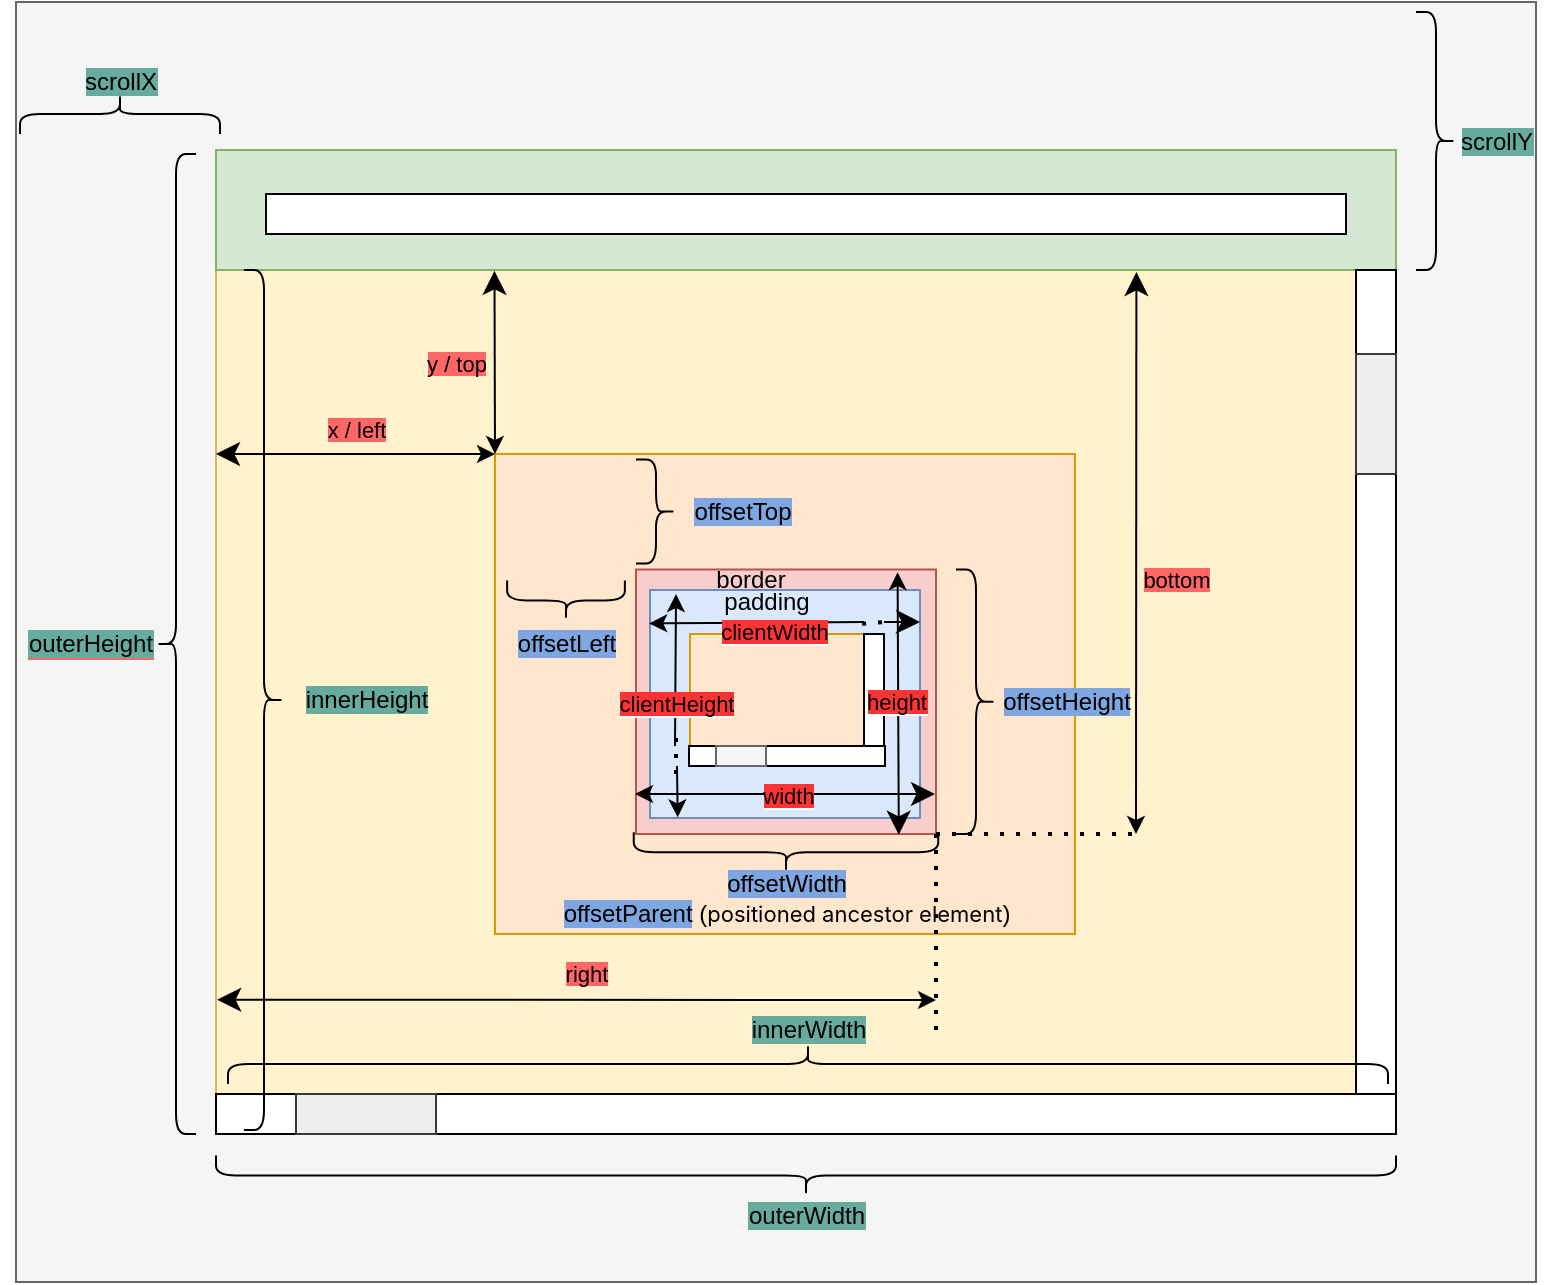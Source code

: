 <mxfile version="20.2.4" type="device"><diagram id="izxtft35HlGfupGOhWi6" name="第 1 页"><mxGraphModel dx="1069" dy="621" grid="1" gridSize="10" guides="1" tooltips="1" connect="1" arrows="1" fold="1" page="1" pageScale="1" pageWidth="827" pageHeight="1169" math="0" shadow="0"><root><mxCell id="0"/><mxCell id="1" parent="0"/><mxCell id="k22yyJ3DEP6YdJ6DzI2h-15" value="" style="rounded=0;whiteSpace=wrap;html=1;fillColor=#f5f5f5;fontColor=#333333;strokeColor=#666666;" vertex="1" parent="1"><mxGeometry x="40" y="84" width="760" height="640" as="geometry"/></mxCell><mxCell id="k22yyJ3DEP6YdJ6DzI2h-1" value="" style="rounded=0;whiteSpace=wrap;html=1;fillColor=#fff2cc;strokeColor=#d6b656;" vertex="1" parent="1"><mxGeometry x="140" y="160" width="590" height="490" as="geometry"/></mxCell><mxCell id="k22yyJ3DEP6YdJ6DzI2h-14" value="" style="rounded=0;whiteSpace=wrap;html=1;fillColor=#d5e8d4;strokeColor=#82b366;" vertex="1" parent="1"><mxGeometry x="140" y="158" width="590" height="60" as="geometry"/></mxCell><mxCell id="k22yyJ3DEP6YdJ6DzI2h-3" value="" style="rounded=0;whiteSpace=wrap;html=1;" vertex="1" parent="1"><mxGeometry x="165" y="180" width="540" height="20" as="geometry"/></mxCell><mxCell id="k22yyJ3DEP6YdJ6DzI2h-16" value="" style="rounded=0;whiteSpace=wrap;html=1;" vertex="1" parent="1"><mxGeometry x="710" y="218" width="20" height="430" as="geometry"/></mxCell><mxCell id="k22yyJ3DEP6YdJ6DzI2h-5" value="" style="rounded=0;whiteSpace=wrap;html=1;fillColor=#eeeeee;strokeColor=#36393d;" vertex="1" parent="1"><mxGeometry x="710" y="260" width="20" height="60" as="geometry"/></mxCell><mxCell id="k22yyJ3DEP6YdJ6DzI2h-17" value="" style="rounded=0;whiteSpace=wrap;html=1;" vertex="1" parent="1"><mxGeometry x="140" y="630" width="590" height="20" as="geometry"/></mxCell><mxCell id="k22yyJ3DEP6YdJ6DzI2h-9" value="" style="rounded=0;whiteSpace=wrap;html=1;fillColor=#eeeeee;strokeColor=#36393d;" vertex="1" parent="1"><mxGeometry x="180" y="630" width="70" height="20" as="geometry"/></mxCell><mxCell id="k22yyJ3DEP6YdJ6DzI2h-10" value="" style="shape=curlyBracket;whiteSpace=wrap;html=1;rounded=1;flipH=1;" vertex="1" parent="1"><mxGeometry x="154" y="218" width="20" height="430" as="geometry"/></mxCell><mxCell id="k22yyJ3DEP6YdJ6DzI2h-32" value="" style="rounded=0;whiteSpace=wrap;html=1;fillColor=#ffe6cc;strokeColor=#d79b00;" vertex="1" parent="1"><mxGeometry x="279.5" y="310" width="290" height="240" as="geometry"/></mxCell><mxCell id="k22yyJ3DEP6YdJ6DzI2h-11" value="&lt;span style=&quot;background-color: rgb(103, 171, 159);&quot;&gt;innerHeight&lt;/span&gt;" style="text;html=1;resizable=0;autosize=1;align=center;verticalAlign=middle;points=[];fillColor=none;strokeColor=none;rounded=0;" vertex="1" parent="1"><mxGeometry x="175" y="418" width="80" height="30" as="geometry"/></mxCell><mxCell id="k22yyJ3DEP6YdJ6DzI2h-21" value="" style="shape=curlyBracket;whiteSpace=wrap;html=1;rounded=1;flipH=1;rotation=0;" vertex="1" parent="1"><mxGeometry x="740" y="89" width="20" height="129" as="geometry"/></mxCell><mxCell id="k22yyJ3DEP6YdJ6DzI2h-22" value="&lt;span style=&quot;background-color: rgb(103, 171, 159);&quot;&gt;scrollY&lt;/span&gt;" style="text;html=1;resizable=0;autosize=1;align=center;verticalAlign=middle;points=[];fillColor=none;strokeColor=none;rounded=0;" vertex="1" parent="1"><mxGeometry x="750" y="138.5" width="60" height="30" as="geometry"/></mxCell><mxCell id="k22yyJ3DEP6YdJ6DzI2h-24" value="" style="rounded=0;whiteSpace=wrap;html=1;fillColor=#f8cecc;strokeColor=#b85450;" vertex="1" parent="1"><mxGeometry x="350" y="367.75" width="150" height="132.25" as="geometry"/></mxCell><mxCell id="k22yyJ3DEP6YdJ6DzI2h-23" value="" style="rounded=0;whiteSpace=wrap;html=1;fillColor=#dae8fc;strokeColor=#6c8ebf;" vertex="1" parent="1"><mxGeometry x="357" y="378" width="135" height="114" as="geometry"/></mxCell><mxCell id="k22yyJ3DEP6YdJ6DzI2h-25" value="" style="rounded=0;whiteSpace=wrap;html=1;fillColor=#ffe6cc;strokeColor=#d79b00;" vertex="1" parent="1"><mxGeometry x="377" y="400" width="97" height="66" as="geometry"/></mxCell><mxCell id="k22yyJ3DEP6YdJ6DzI2h-26" value="border" style="text;html=1;resizable=0;autosize=1;align=center;verticalAlign=middle;points=[];fillColor=none;strokeColor=none;rounded=0;" vertex="1" parent="1"><mxGeometry x="377" y="358" width="60" height="30" as="geometry"/></mxCell><mxCell id="k22yyJ3DEP6YdJ6DzI2h-27" value="padding" style="text;html=1;resizable=0;autosize=1;align=center;verticalAlign=middle;points=[];fillColor=none;strokeColor=none;rounded=0;" vertex="1" parent="1"><mxGeometry x="380" y="369" width="70" height="30" as="geometry"/></mxCell><mxCell id="k22yyJ3DEP6YdJ6DzI2h-28" value="" style="rounded=0;whiteSpace=wrap;html=1;" vertex="1" parent="1"><mxGeometry x="376.5" y="456" width="98" height="10" as="geometry"/></mxCell><mxCell id="k22yyJ3DEP6YdJ6DzI2h-29" value="" style="rounded=0;whiteSpace=wrap;html=1;fillColor=#f5f5f5;fontColor=#333333;strokeColor=#666666;" vertex="1" parent="1"><mxGeometry x="390" y="456" width="25" height="10" as="geometry"/></mxCell><mxCell id="k22yyJ3DEP6YdJ6DzI2h-30" value="" style="shape=curlyBracket;whiteSpace=wrap;html=1;rounded=1;flipH=1;" vertex="1" parent="1"><mxGeometry x="510" y="367.75" width="20" height="132.25" as="geometry"/></mxCell><mxCell id="k22yyJ3DEP6YdJ6DzI2h-31" value="&lt;span style=&quot;background-color: rgb(126, 166, 224);&quot;&gt;offsetHeight&lt;/span&gt;" style="text;html=1;resizable=0;autosize=1;align=center;verticalAlign=middle;points=[];fillColor=none;strokeColor=none;rounded=0;" vertex="1" parent="1"><mxGeometry x="520" y="418.88" width="90" height="30" as="geometry"/></mxCell><mxCell id="k22yyJ3DEP6YdJ6DzI2h-33" value="&lt;p style=&quot;line-height: 1.2;&quot;&gt;&lt;span style=&quot;background-color: rgb(126, 166, 224);&quot;&gt;offsetParent&lt;/span&gt; (&lt;span style=&quot;font-family: Inter, BlinkMacSystemFont, &amp;quot;Segoe UI&amp;quot;, Roboto, Oxygen, Ubuntu, Cantarell, &amp;quot;Fira Sans&amp;quot;, &amp;quot;Droid Sans&amp;quot;, &amp;quot;Helvetica Neue&amp;quot;, sans-serif; text-align: start;&quot;&gt;&lt;font style=&quot;font-size: 11px;&quot;&gt;positioned ancestor element&lt;/font&gt;&lt;/span&gt;)&lt;/p&gt;" style="text;html=1;resizable=0;autosize=1;align=center;verticalAlign=middle;points=[];fillColor=none;strokeColor=none;rounded=0;" vertex="1" parent="1"><mxGeometry x="300" y="515" width="250" height="50" as="geometry"/></mxCell><mxCell id="k22yyJ3DEP6YdJ6DzI2h-36" value="" style="shape=curlyBracket;whiteSpace=wrap;html=1;rounded=1;rotation=-180;" vertex="1" parent="1"><mxGeometry x="350" y="312.75" width="20" height="52" as="geometry"/></mxCell><mxCell id="k22yyJ3DEP6YdJ6DzI2h-37" value="&lt;span style=&quot;background-color: rgb(126, 166, 224);&quot;&gt;offsetTop&lt;/span&gt;" style="text;html=1;resizable=0;autosize=1;align=center;verticalAlign=middle;points=[];fillColor=none;strokeColor=none;rounded=0;" vertex="1" parent="1"><mxGeometry x="367.5" y="323.75" width="70" height="30" as="geometry"/></mxCell><mxCell id="k22yyJ3DEP6YdJ6DzI2h-39" value="" style="endArrow=classic;startArrow=classic;html=1;rounded=0;fontSize=11;fontColor=#000000;endSize=9;entryX=0.236;entryY=1.007;entryDx=0;entryDy=0;exitX=0;exitY=0;exitDx=0;exitDy=0;entryPerimeter=0;" edge="1" parent="1" source="k22yyJ3DEP6YdJ6DzI2h-32" target="k22yyJ3DEP6YdJ6DzI2h-14"><mxGeometry width="50" height="50" relative="1" as="geometry"><mxPoint x="310" y="440" as="sourcePoint"/><mxPoint x="360" y="390" as="targetPoint"/></mxGeometry></mxCell><mxCell id="k22yyJ3DEP6YdJ6DzI2h-40" value="" style="endArrow=classic;startArrow=classic;html=1;rounded=0;fontSize=11;fontColor=#000000;endSize=9;exitX=0;exitY=0;exitDx=0;exitDy=0;" edge="1" parent="1" source="k22yyJ3DEP6YdJ6DzI2h-32"><mxGeometry width="50" height="50" relative="1" as="geometry"><mxPoint x="140" y="310.571" as="sourcePoint"/><mxPoint x="140" y="310" as="targetPoint"/></mxGeometry></mxCell><mxCell id="k22yyJ3DEP6YdJ6DzI2h-42" value="" style="endArrow=classic;startArrow=classic;html=1;rounded=0;fontSize=11;fontColor=#000000;endSize=9;entryX=0.78;entryY=1.016;entryDx=0;entryDy=0;entryPerimeter=0;" edge="1" parent="1" target="k22yyJ3DEP6YdJ6DzI2h-14"><mxGeometry width="50" height="50" relative="1" as="geometry"><mxPoint x="600" y="500" as="sourcePoint"/><mxPoint x="598" y="550" as="targetPoint"/></mxGeometry></mxCell><mxCell id="k22yyJ3DEP6YdJ6DzI2h-44" value="" style="endArrow=none;dashed=1;html=1;dashPattern=1 3;strokeWidth=2;rounded=0;fontSize=11;fontColor=#000000;endSize=9;exitX=1;exitY=1;exitDx=0;exitDy=0;" edge="1" parent="1" source="k22yyJ3DEP6YdJ6DzI2h-24"><mxGeometry width="50" height="50" relative="1" as="geometry"><mxPoint x="620" y="586.69" as="sourcePoint"/><mxPoint x="600" y="500" as="targetPoint"/></mxGeometry></mxCell><mxCell id="k22yyJ3DEP6YdJ6DzI2h-48" value="" style="endArrow=none;dashed=1;html=1;dashPattern=1 3;strokeWidth=2;rounded=0;fontSize=11;fontColor=#000000;endSize=9;exitX=1;exitY=1;exitDx=0;exitDy=0;" edge="1" parent="1" source="k22yyJ3DEP6YdJ6DzI2h-24"><mxGeometry width="50" height="50" relative="1" as="geometry"><mxPoint x="830.2" y="440" as="sourcePoint"/><mxPoint x="500" y="600" as="targetPoint"/></mxGeometry></mxCell><mxCell id="k22yyJ3DEP6YdJ6DzI2h-50" value="" style="endArrow=classic;startArrow=classic;html=1;rounded=0;fontSize=11;fontColor=#000000;endSize=9;entryX=0.001;entryY=0.863;entryDx=0;entryDy=0;entryPerimeter=0;" edge="1" parent="1" target="k22yyJ3DEP6YdJ6DzI2h-1"><mxGeometry width="50" height="50" relative="1" as="geometry"><mxPoint x="500" y="583" as="sourcePoint"/><mxPoint x="400" y="440" as="targetPoint"/></mxGeometry></mxCell><mxCell id="k22yyJ3DEP6YdJ6DzI2h-51" value="&lt;span style=&quot;background-color: rgb(255, 102, 102);&quot;&gt;y / top&lt;/span&gt;" style="text;html=1;resizable=0;autosize=1;align=center;verticalAlign=middle;points=[];fillColor=none;strokeColor=none;rounded=0;labelBackgroundColor=none;fontSize=11;fontColor=#000000;" vertex="1" parent="1"><mxGeometry x="230" y="250" width="60" height="30" as="geometry"/></mxCell><mxCell id="k22yyJ3DEP6YdJ6DzI2h-52" value="&lt;span style=&quot;background-color: rgb(255, 102, 102);&quot;&gt;x / left&lt;/span&gt;" style="text;html=1;resizable=0;autosize=1;align=center;verticalAlign=middle;points=[];fillColor=none;strokeColor=none;rounded=0;labelBackgroundColor=none;fontSize=11;fontColor=#000000;" vertex="1" parent="1"><mxGeometry x="180" y="282.75" width="60" height="30" as="geometry"/></mxCell><mxCell id="k22yyJ3DEP6YdJ6DzI2h-53" value="&lt;span style=&quot;background-color: rgb(255, 102, 102);&quot;&gt;bottom&lt;/span&gt;" style="text;html=1;resizable=0;autosize=1;align=center;verticalAlign=middle;points=[];fillColor=none;strokeColor=none;rounded=0;labelBackgroundColor=none;fontSize=11;fontColor=#000000;" vertex="1" parent="1"><mxGeometry x="590" y="358" width="60" height="30" as="geometry"/></mxCell><mxCell id="k22yyJ3DEP6YdJ6DzI2h-54" value="&lt;span style=&quot;background-color: rgb(255, 102, 102);&quot;&gt;right&lt;/span&gt;" style="text;html=1;resizable=0;autosize=1;align=center;verticalAlign=middle;points=[];fillColor=none;strokeColor=none;rounded=0;labelBackgroundColor=none;fontSize=11;fontColor=#000000;" vertex="1" parent="1"><mxGeometry x="300" y="555" width="50" height="30" as="geometry"/></mxCell><mxCell id="k22yyJ3DEP6YdJ6DzI2h-55" value="" style="shape=curlyBracket;whiteSpace=wrap;html=1;rounded=1;flipH=1;labelBackgroundColor=#7EA6E0;fontSize=11;fontColor=#000000;rotation=90;" vertex="1" parent="1"><mxGeometry x="305" y="353.75" width="20" height="58.88" as="geometry"/></mxCell><mxCell id="k22yyJ3DEP6YdJ6DzI2h-57" value="&lt;span style=&quot;background-color: rgb(126, 166, 224);&quot;&gt;offsetLeft&lt;/span&gt;" style="text;html=1;resizable=0;autosize=1;align=center;verticalAlign=middle;points=[];fillColor=none;strokeColor=none;rounded=0;" vertex="1" parent="1"><mxGeometry x="280" y="390" width="70" height="30" as="geometry"/></mxCell><mxCell id="k22yyJ3DEP6YdJ6DzI2h-58" value="" style="shape=curlyBracket;whiteSpace=wrap;html=1;rounded=1;flipH=1;labelBackgroundColor=#FF6666;fontSize=11;fontColor=#000000;strokeColor=default;rotation=90;" vertex="1" parent="1"><mxGeometry x="425" y="375.75" width="20" height="590" as="geometry"/></mxCell><mxCell id="k22yyJ3DEP6YdJ6DzI2h-59" value="&lt;span style=&quot;background-color: rgb(103, 171, 159);&quot;&gt;outerWidth&lt;/span&gt;" style="text;html=1;resizable=0;autosize=1;align=center;verticalAlign=middle;points=[];fillColor=none;strokeColor=none;rounded=0;flipV=0;" vertex="1" parent="1"><mxGeometry x="395" y="676" width="80" height="30" as="geometry"/></mxCell><mxCell id="k22yyJ3DEP6YdJ6DzI2h-65" value="" style="shape=curlyBracket;whiteSpace=wrap;html=1;rounded=1;labelBackgroundColor=#FF6666;fontSize=11;fontColor=#000000;strokeColor=default;" vertex="1" parent="1"><mxGeometry x="110" y="160" width="20" height="490" as="geometry"/></mxCell><mxCell id="k22yyJ3DEP6YdJ6DzI2h-66" value="&lt;span style=&quot;font-size: 12px; background-color: rgb(103, 171, 159);&quot;&gt;outerHeight&lt;/span&gt;" style="text;html=1;resizable=0;autosize=1;align=center;verticalAlign=middle;points=[];fillColor=none;strokeColor=none;rounded=0;labelBackgroundColor=#FF6666;fontSize=11;fontColor=#000000;" vertex="1" parent="1"><mxGeometry x="32" y="390" width="90" height="30" as="geometry"/></mxCell><mxCell id="k22yyJ3DEP6YdJ6DzI2h-67" value="" style="shape=curlyBracket;whiteSpace=wrap;html=1;rounded=1;flipH=1;labelBackgroundColor=#FF6666;fontSize=11;fontColor=#000000;strokeColor=default;rotation=-90;" vertex="1" parent="1"><mxGeometry x="82" y="90" width="20" height="100" as="geometry"/></mxCell><mxCell id="k22yyJ3DEP6YdJ6DzI2h-69" value="&lt;span style=&quot;background-color: rgb(103, 171, 159);&quot;&gt;scrollX&lt;br&gt;&lt;/span&gt;" style="text;html=1;resizable=0;autosize=1;align=center;verticalAlign=middle;points=[];fillColor=none;strokeColor=none;rounded=0;" vertex="1" parent="1"><mxGeometry x="62" y="108.5" width="60" height="30" as="geometry"/></mxCell><mxCell id="k22yyJ3DEP6YdJ6DzI2h-70" value="" style="endArrow=classic;startArrow=classic;html=1;rounded=0;fontSize=11;fontColor=#000000;endSize=9;exitX=0;exitY=1;exitDx=0;exitDy=0;entryX=1;entryY=1;entryDx=0;entryDy=0;" edge="1" parent="1"><mxGeometry width="50" height="50" relative="1" as="geometry"><mxPoint x="349.5" y="480" as="sourcePoint"/><mxPoint x="499.5" y="480" as="targetPoint"/></mxGeometry></mxCell><mxCell id="k22yyJ3DEP6YdJ6DzI2h-71" value="&lt;span style=&quot;background-color: rgb(255, 51, 51);&quot;&gt;width&lt;/span&gt;" style="edgeLabel;html=1;align=center;verticalAlign=middle;resizable=0;points=[];fontSize=11;fontColor=#000000;" vertex="1" connectable="0" parent="k22yyJ3DEP6YdJ6DzI2h-70"><mxGeometry x="-0.154" y="-1" relative="1" as="geometry"><mxPoint x="13" as="offset"/></mxGeometry></mxCell><mxCell id="k22yyJ3DEP6YdJ6DzI2h-72" value="" style="shape=curlyBracket;whiteSpace=wrap;html=1;rounded=1;flipH=1;rotation=90;" vertex="1" parent="1"><mxGeometry x="415" y="433" width="20" height="152.25" as="geometry"/></mxCell><mxCell id="k22yyJ3DEP6YdJ6DzI2h-73" value="&lt;span style=&quot;background-color: rgb(126, 166, 224);&quot;&gt;offsetWidth&lt;/span&gt;" style="text;html=1;resizable=0;autosize=1;align=center;verticalAlign=middle;points=[];fillColor=none;strokeColor=none;rounded=0;" vertex="1" parent="1"><mxGeometry x="385" y="510" width="80" height="30" as="geometry"/></mxCell><mxCell id="k22yyJ3DEP6YdJ6DzI2h-83" value="" style="rounded=0;whiteSpace=wrap;html=1;labelBackgroundColor=#66B2FF;fontSize=11;fontColor=#000000;strokeColor=default;" vertex="1" parent="1"><mxGeometry x="464" y="400" width="10" height="56" as="geometry"/></mxCell><mxCell id="k22yyJ3DEP6YdJ6DzI2h-74" value="" style="endArrow=classic;startArrow=classic;html=1;rounded=0;fontSize=11;fontColor=#000000;endSize=9;exitX=0.872;exitY=0.01;exitDx=0;exitDy=0;entryX=0.876;entryY=1.003;entryDx=0;entryDy=0;exitPerimeter=0;entryPerimeter=0;" edge="1" parent="1" source="k22yyJ3DEP6YdJ6DzI2h-24" target="k22yyJ3DEP6YdJ6DzI2h-24"><mxGeometry width="50" height="50" relative="1" as="geometry"><mxPoint x="410" y="429.66" as="sourcePoint"/><mxPoint x="560" y="429.66" as="targetPoint"/></mxGeometry></mxCell><mxCell id="k22yyJ3DEP6YdJ6DzI2h-75" value="&lt;span style=&quot;background-color: rgb(255, 51, 51);&quot;&gt;height&lt;/span&gt;" style="edgeLabel;html=1;align=center;verticalAlign=middle;resizable=0;points=[];fontSize=11;fontColor=#000000;" vertex="1" connectable="0" parent="k22yyJ3DEP6YdJ6DzI2h-74"><mxGeometry x="-0.154" y="-1" relative="1" as="geometry"><mxPoint y="9" as="offset"/></mxGeometry></mxCell><mxCell id="k22yyJ3DEP6YdJ6DzI2h-76" value="" style="shape=curlyBracket;whiteSpace=wrap;html=1;rounded=1;flipH=1;rotation=-90;" vertex="1" parent="1"><mxGeometry x="426" y="325" width="20" height="580" as="geometry"/></mxCell><mxCell id="k22yyJ3DEP6YdJ6DzI2h-78" value="&lt;span style=&quot;background-color: rgb(103, 171, 159);&quot;&gt;innerWidth&lt;/span&gt;" style="text;html=1;resizable=0;autosize=1;align=center;verticalAlign=middle;points=[];fillColor=none;strokeColor=none;rounded=0;" vertex="1" parent="1"><mxGeometry x="396" y="582.5" width="80" height="30" as="geometry"/></mxCell><mxCell id="k22yyJ3DEP6YdJ6DzI2h-88" value="" style="endArrow=classic;html=1;rounded=0;fontSize=11;fontColor=#000000;entryX=-0.003;entryY=0.164;entryDx=0;entryDy=0;entryPerimeter=0;" edge="1" parent="1"><mxGeometry width="50" height="50" relative="1" as="geometry"><mxPoint x="464" y="394" as="sourcePoint"/><mxPoint x="356.595" y="394.696" as="targetPoint"/></mxGeometry></mxCell><mxCell id="k22yyJ3DEP6YdJ6DzI2h-105" value="&lt;span style=&quot;background-color: rgb(255, 51, 51);&quot;&gt;clientWidth&lt;/span&gt;" style="edgeLabel;html=1;align=center;verticalAlign=middle;resizable=0;points=[];fontSize=11;fontColor=#000000;" vertex="1" connectable="0" parent="k22yyJ3DEP6YdJ6DzI2h-88"><mxGeometry x="-0.163" y="1" relative="1" as="geometry"><mxPoint y="3" as="offset"/></mxGeometry></mxCell><mxCell id="k22yyJ3DEP6YdJ6DzI2h-89" value="" style="endArrow=classic;html=1;rounded=0;fontSize=11;fontColor=#000000;endSize=9;entryX=1.011;entryY=0.202;entryDx=0;entryDy=0;entryPerimeter=0;exitX=1;exitY=0;exitDx=0;exitDy=0;" edge="1" parent="1"><mxGeometry width="50" height="50" relative="1" as="geometry"><mxPoint x="474" y="394" as="sourcePoint"/><mxPoint x="492.005" y="394.028" as="targetPoint"/><Array as="points"><mxPoint x="490" y="394"/></Array></mxGeometry></mxCell><mxCell id="k22yyJ3DEP6YdJ6DzI2h-92" value="" style="endArrow=none;dashed=1;html=1;dashPattern=1 3;strokeWidth=2;rounded=0;fontSize=11;fontColor=#000000;exitX=0.887;exitY=0.014;exitDx=0;exitDy=0;exitPerimeter=0;entryX=1;entryY=0;entryDx=0;entryDy=0;" edge="1" parent="1"><mxGeometry width="50" height="50" relative="1" as="geometry"><mxPoint x="463.039" y="394.924" as="sourcePoint"/><mxPoint x="474" y="394" as="targetPoint"/></mxGeometry></mxCell><mxCell id="k22yyJ3DEP6YdJ6DzI2h-98" value="" style="endArrow=classic;html=1;rounded=0;fontSize=11;fontColor=#000000;exitX=0;exitY=0;exitDx=0;exitDy=0;" edge="1" parent="1"><mxGeometry width="50" height="50" relative="1" as="geometry"><mxPoint x="369.5" y="456" as="sourcePoint"/><mxPoint x="370" y="380" as="targetPoint"/></mxGeometry></mxCell><mxCell id="k22yyJ3DEP6YdJ6DzI2h-104" value="&lt;span style=&quot;background-color: rgb(255, 51, 51);&quot;&gt;clientHeight&lt;/span&gt;" style="edgeLabel;html=1;align=center;verticalAlign=middle;resizable=0;points=[];fontSize=11;fontColor=#000000;" vertex="1" connectable="0" parent="k22yyJ3DEP6YdJ6DzI2h-98"><mxGeometry x="-0.312" y="1" relative="1" as="geometry"><mxPoint x="1" y="5" as="offset"/></mxGeometry></mxCell><mxCell id="k22yyJ3DEP6YdJ6DzI2h-101" value="" style="endArrow=classic;html=1;rounded=0;fontSize=11;fontColor=#000000;exitX=0;exitY=1;exitDx=0;exitDy=0;entryX=0.147;entryY=0.997;entryDx=0;entryDy=0;entryPerimeter=0;" edge="1" parent="1"><mxGeometry width="50" height="50" relative="1" as="geometry"><mxPoint x="370.5" y="466" as="sourcePoint"/><mxPoint x="370.845" y="491.658" as="targetPoint"/></mxGeometry></mxCell><mxCell id="k22yyJ3DEP6YdJ6DzI2h-102" value="" style="endArrow=none;dashed=1;html=1;dashPattern=1 3;strokeWidth=2;rounded=0;fontSize=11;fontColor=#000000;" edge="1" parent="1"><mxGeometry width="50" height="50" relative="1" as="geometry"><mxPoint x="370" y="470" as="sourcePoint"/><mxPoint x="370" y="450" as="targetPoint"/></mxGeometry></mxCell></root></mxGraphModel></diagram></mxfile>